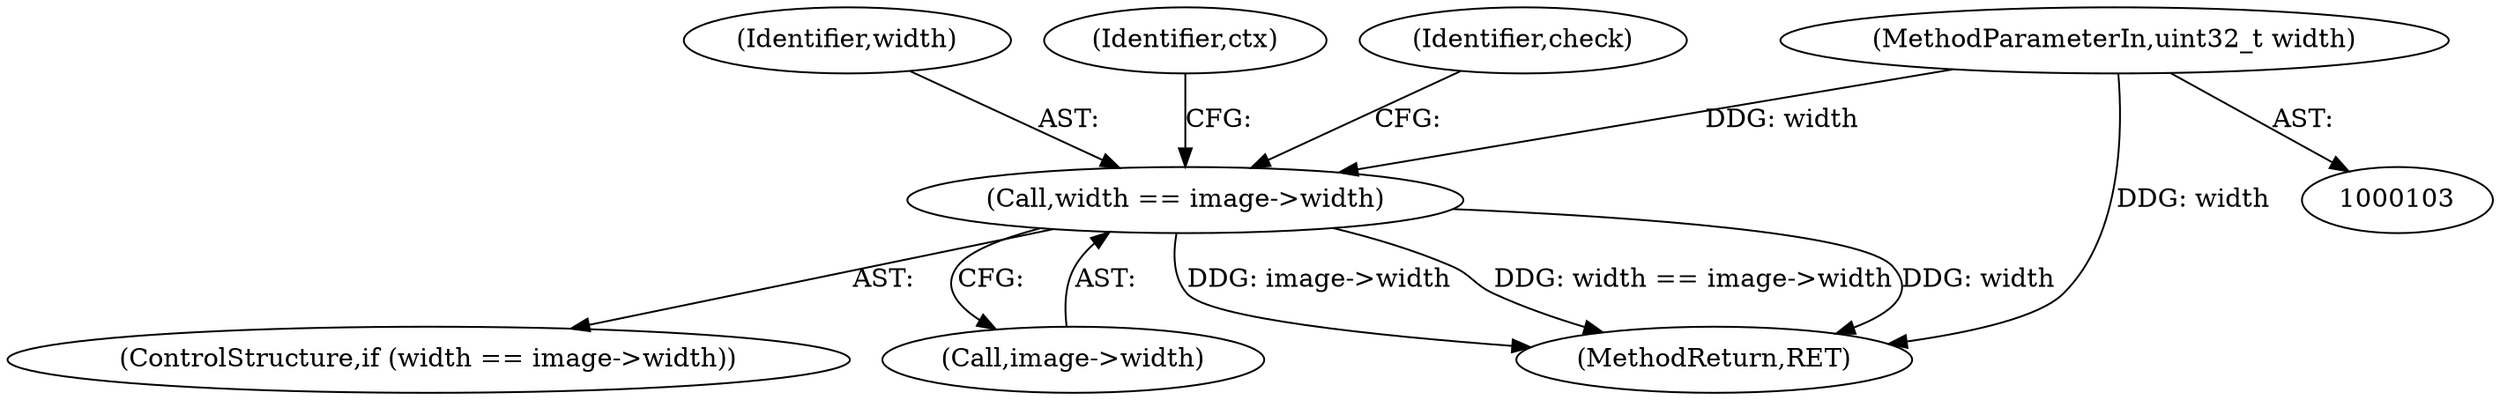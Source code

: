 digraph "0_ghostscript_e698d5c11d27212aa1098bc5b1673a3378563092_6@pointer" {
"1000110" [label="(Call,width == image->width)"];
"1000106" [label="(MethodParameterIn,uint32_t width)"];
"1000109" [label="(ControlStructure,if (width == image->width))"];
"1000110" [label="(Call,width == image->width)"];
"1000106" [label="(MethodParameterIn,uint32_t width)"];
"1000111" [label="(Identifier,width)"];
"1000212" [label="(Identifier,ctx)"];
"1000112" [label="(Call,image->width)"];
"1000118" [label="(Identifier,check)"];
"1000219" [label="(MethodReturn,RET)"];
"1000110" -> "1000109"  [label="AST: "];
"1000110" -> "1000112"  [label="CFG: "];
"1000111" -> "1000110"  [label="AST: "];
"1000112" -> "1000110"  [label="AST: "];
"1000118" -> "1000110"  [label="CFG: "];
"1000212" -> "1000110"  [label="CFG: "];
"1000110" -> "1000219"  [label="DDG: image->width"];
"1000110" -> "1000219"  [label="DDG: width == image->width"];
"1000110" -> "1000219"  [label="DDG: width"];
"1000106" -> "1000110"  [label="DDG: width"];
"1000106" -> "1000103"  [label="AST: "];
"1000106" -> "1000219"  [label="DDG: width"];
}
